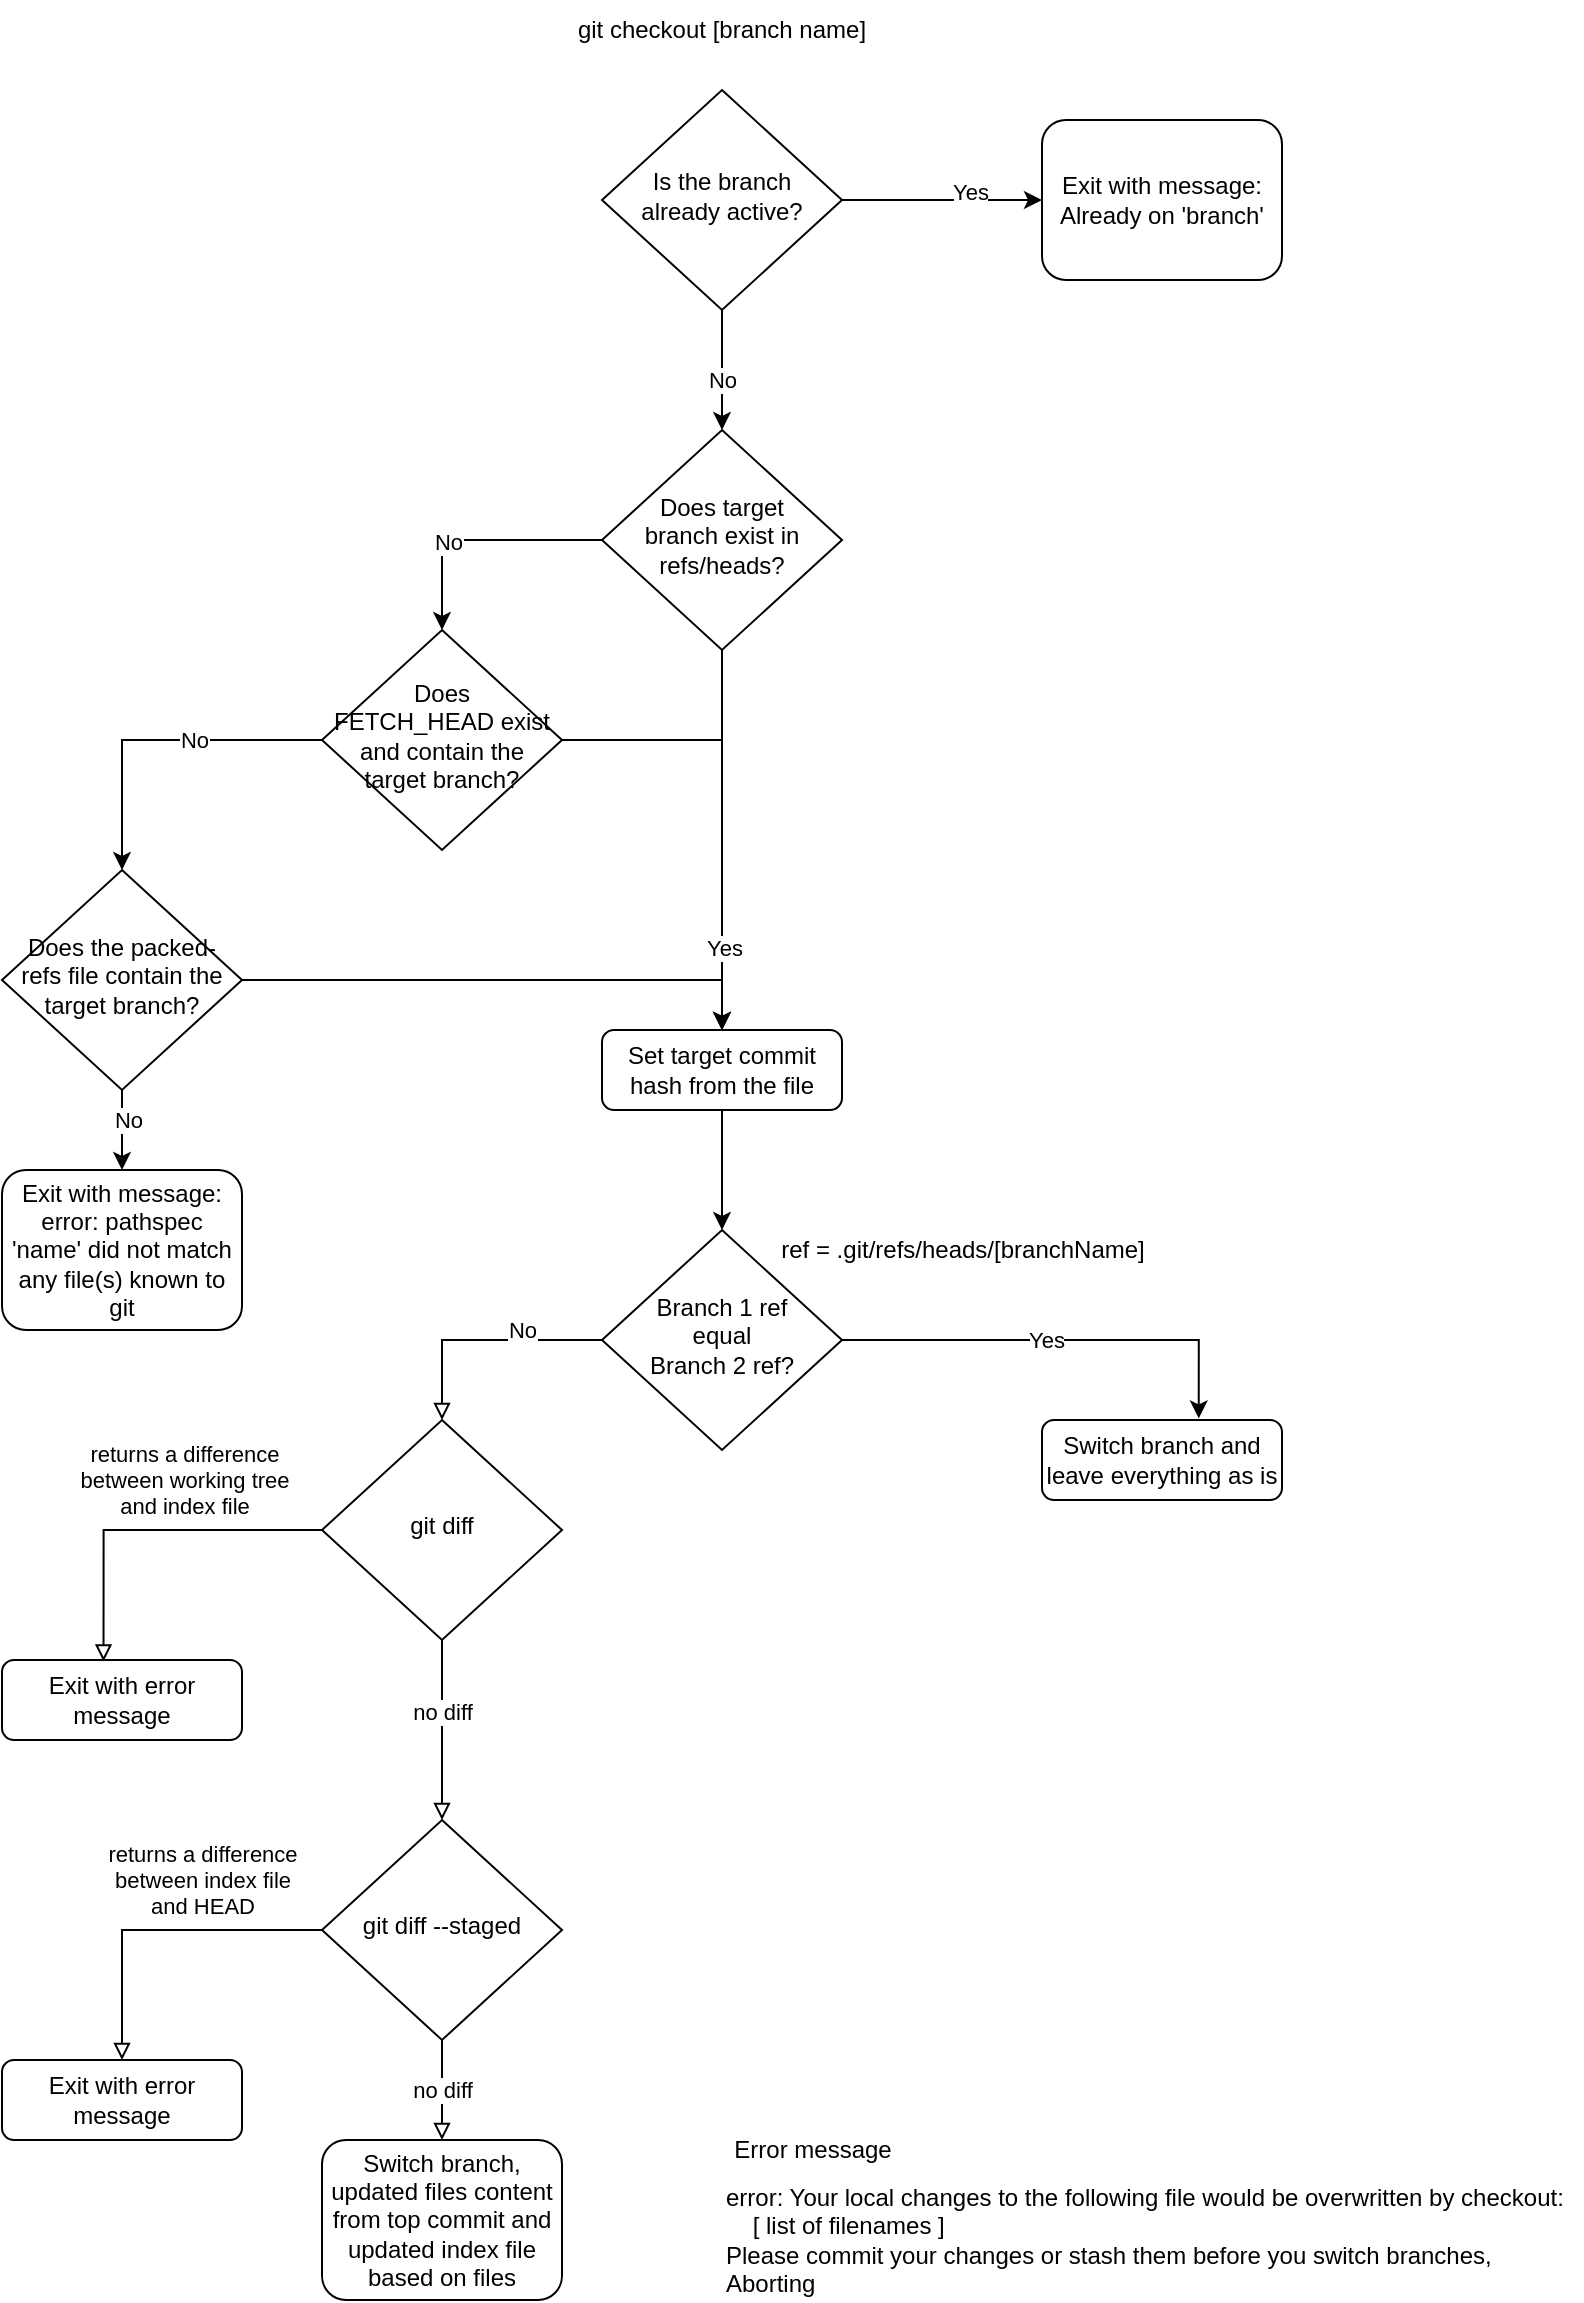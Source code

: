 <mxfile version="16.5.3" type="device"><diagram id="C5RBs43oDa-KdzZeNtuy" name="Page-1"><mxGraphModel dx="1588" dy="933" grid="1" gridSize="10" guides="1" tooltips="1" connect="1" arrows="1" fold="1" page="1" pageScale="1" pageWidth="827" pageHeight="1169" math="0" shadow="0"><root><mxCell id="WIyWlLk6GJQsqaUBKTNV-0"/><mxCell id="WIyWlLk6GJQsqaUBKTNV-1" parent="WIyWlLk6GJQsqaUBKTNV-0"/><mxCell id="1_uTCempi_DtMsY-uPGm-7" style="edgeStyle=orthogonalEdgeStyle;rounded=0;orthogonalLoop=1;jettySize=auto;html=1;entryX=0.5;entryY=0;entryDx=0;entryDy=0;endArrow=block;endFill=0;" parent="WIyWlLk6GJQsqaUBKTNV-1" source="WIyWlLk6GJQsqaUBKTNV-6" target="1_uTCempi_DtMsY-uPGm-4" edge="1"><mxGeometry relative="1" as="geometry"/></mxCell><mxCell id="ohd9r9Qyl2NfZqrwvSFu-6" value="No" style="edgeLabel;html=1;align=center;verticalAlign=middle;resizable=0;points=[];" parent="1_uTCempi_DtMsY-uPGm-7" vertex="1" connectable="0"><mxGeometry x="-0.05" y="-1" relative="1" as="geometry"><mxPoint x="17" y="-4" as="offset"/></mxGeometry></mxCell><mxCell id="ohd9r9Qyl2NfZqrwvSFu-8" style="edgeStyle=orthogonalEdgeStyle;rounded=0;orthogonalLoop=1;jettySize=auto;html=1;entryX=0.653;entryY=-0.02;entryDx=0;entryDy=0;entryPerimeter=0;" parent="WIyWlLk6GJQsqaUBKTNV-1" source="WIyWlLk6GJQsqaUBKTNV-6" target="WIyWlLk6GJQsqaUBKTNV-7" edge="1"><mxGeometry relative="1" as="geometry"/></mxCell><mxCell id="ohd9r9Qyl2NfZqrwvSFu-9" value="Yes" style="edgeLabel;html=1;align=center;verticalAlign=middle;resizable=0;points=[];" parent="ohd9r9Qyl2NfZqrwvSFu-8" vertex="1" connectable="0"><mxGeometry x="-0.066" relative="1" as="geometry"><mxPoint as="offset"/></mxGeometry></mxCell><mxCell id="WIyWlLk6GJQsqaUBKTNV-6" value="&lt;div&gt;Branch 1 ref &lt;br&gt;&lt;/div&gt;&lt;div&gt;equal&lt;/div&gt;&lt;div&gt;Branch 2 ref?&lt;br&gt;&lt;/div&gt;" style="rhombus;whiteSpace=wrap;html=1;shadow=0;fontFamily=Helvetica;fontSize=12;align=center;strokeWidth=1;spacing=6;spacingTop=-4;" parent="WIyWlLk6GJQsqaUBKTNV-1" vertex="1"><mxGeometry x="337" y="625" width="120" height="110" as="geometry"/></mxCell><mxCell id="WIyWlLk6GJQsqaUBKTNV-7" value="Switch branch and leave everything as is" style="rounded=1;whiteSpace=wrap;html=1;fontSize=12;glass=0;strokeWidth=1;shadow=0;" parent="WIyWlLk6GJQsqaUBKTNV-1" vertex="1"><mxGeometry x="557" y="720" width="120" height="40" as="geometry"/></mxCell><mxCell id="1_uTCempi_DtMsY-uPGm-0" value="git checkout [branch name]" style="text;html=1;strokeColor=none;fillColor=none;align=center;verticalAlign=middle;whiteSpace=wrap;rounded=0;" parent="WIyWlLk6GJQsqaUBKTNV-1" vertex="1"><mxGeometry x="307" y="10" width="180" height="30" as="geometry"/></mxCell><mxCell id="1_uTCempi_DtMsY-uPGm-3" value="Exit with error message" style="rounded=1;whiteSpace=wrap;html=1;fontSize=12;glass=0;strokeWidth=1;shadow=0;" parent="WIyWlLk6GJQsqaUBKTNV-1" vertex="1"><mxGeometry x="37" y="840" width="120" height="40" as="geometry"/></mxCell><mxCell id="1_uTCempi_DtMsY-uPGm-9" style="edgeStyle=orthogonalEdgeStyle;rounded=0;orthogonalLoop=1;jettySize=auto;html=1;entryX=0.423;entryY=0.018;entryDx=0;entryDy=0;entryPerimeter=0;endArrow=block;endFill=0;" parent="WIyWlLk6GJQsqaUBKTNV-1" source="1_uTCempi_DtMsY-uPGm-4" target="1_uTCempi_DtMsY-uPGm-3" edge="1"><mxGeometry relative="1" as="geometry"/></mxCell><mxCell id="1_uTCempi_DtMsY-uPGm-10" value="&lt;div&gt;returns a difference&lt;/div&gt;&lt;div&gt;between working tree&lt;/div&gt;&lt;div&gt;and index file&lt;/div&gt;" style="edgeLabel;html=1;align=center;verticalAlign=middle;resizable=0;points=[];" parent="1_uTCempi_DtMsY-uPGm-9" vertex="1" connectable="0"><mxGeometry x="-0.077" y="-2" relative="1" as="geometry"><mxPoint x="11" y="-23" as="offset"/></mxGeometry></mxCell><mxCell id="1_uTCempi_DtMsY-uPGm-14" style="edgeStyle=orthogonalEdgeStyle;rounded=0;orthogonalLoop=1;jettySize=auto;html=1;entryX=0.5;entryY=0;entryDx=0;entryDy=0;endArrow=block;endFill=0;" parent="WIyWlLk6GJQsqaUBKTNV-1" source="1_uTCempi_DtMsY-uPGm-4" target="1_uTCempi_DtMsY-uPGm-13" edge="1"><mxGeometry relative="1" as="geometry"/></mxCell><mxCell id="1_uTCempi_DtMsY-uPGm-20" value="no diff" style="edgeLabel;html=1;align=center;verticalAlign=middle;resizable=0;points=[];" parent="1_uTCempi_DtMsY-uPGm-14" vertex="1" connectable="0"><mxGeometry x="-0.216" relative="1" as="geometry"><mxPoint as="offset"/></mxGeometry></mxCell><mxCell id="1_uTCempi_DtMsY-uPGm-4" value="git diff" style="rhombus;whiteSpace=wrap;html=1;shadow=0;fontFamily=Helvetica;fontSize=12;align=center;strokeWidth=1;spacing=6;spacingTop=-4;" parent="WIyWlLk6GJQsqaUBKTNV-1" vertex="1"><mxGeometry x="197" y="720" width="120" height="110" as="geometry"/></mxCell><mxCell id="1_uTCempi_DtMsY-uPGm-11" value="Error message" style="text;html=1;align=center;verticalAlign=middle;resizable=0;points=[];autosize=1;strokeColor=none;fillColor=none;" parent="WIyWlLk6GJQsqaUBKTNV-1" vertex="1"><mxGeometry x="397" y="1075" width="90" height="20" as="geometry"/></mxCell><mxCell id="1_uTCempi_DtMsY-uPGm-12" value="&lt;div align=&quot;left&quot;&gt;error: Your local changes to the following file would be overwritten by checkout:&lt;br&gt;&amp;nbsp;&amp;nbsp;&amp;nbsp; [ list of filenames ]&lt;/div&gt;&lt;div align=&quot;left&quot;&gt;Please commit your changes or stash them before you switch branches,&lt;/div&gt;&lt;div align=&quot;left&quot;&gt;Aborting&lt;br&gt;&lt;/div&gt;" style="text;html=1;align=left;verticalAlign=middle;resizable=0;points=[];autosize=1;strokeColor=none;fillColor=none;" parent="WIyWlLk6GJQsqaUBKTNV-1" vertex="1"><mxGeometry x="397" y="1100" width="430" height="60" as="geometry"/></mxCell><mxCell id="1_uTCempi_DtMsY-uPGm-16" style="edgeStyle=orthogonalEdgeStyle;rounded=0;orthogonalLoop=1;jettySize=auto;html=1;entryX=0.5;entryY=0;entryDx=0;entryDy=0;endArrow=block;endFill=0;" parent="WIyWlLk6GJQsqaUBKTNV-1" source="1_uTCempi_DtMsY-uPGm-13" target="1_uTCempi_DtMsY-uPGm-15" edge="1"><mxGeometry relative="1" as="geometry"/></mxCell><mxCell id="1_uTCempi_DtMsY-uPGm-17" value="&lt;div&gt;returns a difference&lt;/div&gt;&lt;div&gt;between index file&lt;br&gt;and HEAD&lt;br&gt;&lt;/div&gt;" style="edgeLabel;html=1;align=center;verticalAlign=middle;resizable=0;points=[];" parent="1_uTCempi_DtMsY-uPGm-16" vertex="1" connectable="0"><mxGeometry x="-0.292" y="2" relative="1" as="geometry"><mxPoint x="-2" y="-27" as="offset"/></mxGeometry></mxCell><mxCell id="1_uTCempi_DtMsY-uPGm-19" value="no diff" style="edgeStyle=orthogonalEdgeStyle;rounded=0;orthogonalLoop=1;jettySize=auto;html=1;endArrow=block;endFill=0;" parent="WIyWlLk6GJQsqaUBKTNV-1" source="1_uTCempi_DtMsY-uPGm-13" target="1_uTCempi_DtMsY-uPGm-18" edge="1"><mxGeometry relative="1" as="geometry"/></mxCell><mxCell id="1_uTCempi_DtMsY-uPGm-13" value="git diff --staged" style="rhombus;whiteSpace=wrap;html=1;shadow=0;fontFamily=Helvetica;fontSize=12;align=center;strokeWidth=1;spacing=6;spacingTop=-4;" parent="WIyWlLk6GJQsqaUBKTNV-1" vertex="1"><mxGeometry x="197" y="920" width="120" height="110" as="geometry"/></mxCell><mxCell id="1_uTCempi_DtMsY-uPGm-15" value="Exit with error message" style="rounded=1;whiteSpace=wrap;html=1;fontSize=12;glass=0;strokeWidth=1;shadow=0;" parent="WIyWlLk6GJQsqaUBKTNV-1" vertex="1"><mxGeometry x="37" y="1040" width="120" height="40" as="geometry"/></mxCell><mxCell id="1_uTCempi_DtMsY-uPGm-18" value="Switch branch, updated files content from top commit and updated index file based on files" style="rounded=1;whiteSpace=wrap;html=1;fontSize=12;glass=0;strokeWidth=1;shadow=0;" parent="WIyWlLk6GJQsqaUBKTNV-1" vertex="1"><mxGeometry x="197" y="1080" width="120" height="80" as="geometry"/></mxCell><mxCell id="1_uTCempi_DtMsY-uPGm-21" value="ref = .git/refs/heads/[branchName]" style="text;html=1;align=center;verticalAlign=middle;resizable=0;points=[];autosize=1;strokeColor=none;fillColor=none;" parent="WIyWlLk6GJQsqaUBKTNV-1" vertex="1"><mxGeometry x="417" y="625" width="200" height="20" as="geometry"/></mxCell><mxCell id="Hsmz1H6srjd4HdzgkV4b-7" style="edgeStyle=orthogonalEdgeStyle;rounded=0;orthogonalLoop=1;jettySize=auto;html=1;entryX=0.5;entryY=0;entryDx=0;entryDy=0;" edge="1" parent="WIyWlLk6GJQsqaUBKTNV-1" source="wX0fhDf0pIyPdUg4TX5H-0" target="Hsmz1H6srjd4HdzgkV4b-3"><mxGeometry relative="1" as="geometry"/></mxCell><mxCell id="Hsmz1H6srjd4HdzgkV4b-8" value="No" style="edgeLabel;html=1;align=center;verticalAlign=middle;resizable=0;points=[];" vertex="1" connectable="0" parent="Hsmz1H6srjd4HdzgkV4b-7"><mxGeometry x="0.242" y="1" relative="1" as="geometry"><mxPoint as="offset"/></mxGeometry></mxCell><mxCell id="Hsmz1H6srjd4HdzgkV4b-13" style="edgeStyle=orthogonalEdgeStyle;rounded=0;orthogonalLoop=1;jettySize=auto;html=1;entryX=0.5;entryY=0;entryDx=0;entryDy=0;" edge="1" parent="WIyWlLk6GJQsqaUBKTNV-1" source="wX0fhDf0pIyPdUg4TX5H-0" target="Hsmz1H6srjd4HdzgkV4b-12"><mxGeometry relative="1" as="geometry"/></mxCell><mxCell id="wX0fhDf0pIyPdUg4TX5H-0" value="&lt;div&gt;Does target &lt;br&gt;&lt;/div&gt;&lt;div&gt;branch exist in &lt;br&gt;&lt;/div&gt;&lt;div&gt;refs/heads?&lt;br&gt;&lt;/div&gt;" style="rhombus;whiteSpace=wrap;html=1;shadow=0;fontFamily=Helvetica;fontSize=12;align=center;strokeWidth=1;spacing=6;spacingTop=-4;" parent="WIyWlLk6GJQsqaUBKTNV-1" vertex="1"><mxGeometry x="337" y="225" width="120" height="110" as="geometry"/></mxCell><mxCell id="wX0fhDf0pIyPdUg4TX5H-2" value="Exit with message: error: pathspec 'name' did not match any file(s) known to git" style="rounded=1;whiteSpace=wrap;html=1;fontSize=12;glass=0;strokeWidth=1;shadow=0;" parent="WIyWlLk6GJQsqaUBKTNV-1" vertex="1"><mxGeometry x="37" y="595" width="120" height="80" as="geometry"/></mxCell><mxCell id="ohd9r9Qyl2NfZqrwvSFu-4" style="edgeStyle=orthogonalEdgeStyle;rounded=0;orthogonalLoop=1;jettySize=auto;html=1;entryX=0;entryY=0.5;entryDx=0;entryDy=0;" parent="WIyWlLk6GJQsqaUBKTNV-1" source="ohd9r9Qyl2NfZqrwvSFu-0" target="ohd9r9Qyl2NfZqrwvSFu-3" edge="1"><mxGeometry relative="1" as="geometry"/></mxCell><mxCell id="ohd9r9Qyl2NfZqrwvSFu-5" value="Yes" style="edgeLabel;html=1;align=center;verticalAlign=middle;resizable=0;points=[];" parent="ohd9r9Qyl2NfZqrwvSFu-4" vertex="1" connectable="0"><mxGeometry x="0.28" y="4" relative="1" as="geometry"><mxPoint as="offset"/></mxGeometry></mxCell><mxCell id="Hsmz1H6srjd4HdzgkV4b-5" style="edgeStyle=orthogonalEdgeStyle;rounded=0;orthogonalLoop=1;jettySize=auto;html=1;" edge="1" parent="WIyWlLk6GJQsqaUBKTNV-1" source="ohd9r9Qyl2NfZqrwvSFu-0" target="wX0fhDf0pIyPdUg4TX5H-0"><mxGeometry relative="1" as="geometry"/></mxCell><mxCell id="Hsmz1H6srjd4HdzgkV4b-6" value="No" style="edgeLabel;html=1;align=center;verticalAlign=middle;resizable=0;points=[];" vertex="1" connectable="0" parent="Hsmz1H6srjd4HdzgkV4b-5"><mxGeometry x="-0.762" relative="1" as="geometry"><mxPoint y="28" as="offset"/></mxGeometry></mxCell><mxCell id="ohd9r9Qyl2NfZqrwvSFu-0" value="Is the branch already active?" style="rhombus;whiteSpace=wrap;html=1;shadow=0;fontFamily=Helvetica;fontSize=12;align=center;strokeWidth=1;spacing=6;spacingTop=-4;" parent="WIyWlLk6GJQsqaUBKTNV-1" vertex="1"><mxGeometry x="337" y="55" width="120" height="110" as="geometry"/></mxCell><mxCell id="ohd9r9Qyl2NfZqrwvSFu-3" value="Exit with message: Already on 'branch'" style="rounded=1;whiteSpace=wrap;html=1;fontSize=12;glass=0;strokeWidth=1;shadow=0;" parent="WIyWlLk6GJQsqaUBKTNV-1" vertex="1"><mxGeometry x="557" y="70" width="120" height="80" as="geometry"/></mxCell><mxCell id="Hsmz1H6srjd4HdzgkV4b-10" style="edgeStyle=orthogonalEdgeStyle;rounded=0;orthogonalLoop=1;jettySize=auto;html=1;entryX=0.5;entryY=0;entryDx=0;entryDy=0;" edge="1" parent="WIyWlLk6GJQsqaUBKTNV-1" source="Hsmz1H6srjd4HdzgkV4b-3" target="Hsmz1H6srjd4HdzgkV4b-9"><mxGeometry relative="1" as="geometry"/></mxCell><mxCell id="Hsmz1H6srjd4HdzgkV4b-11" value="&lt;div&gt;No&lt;/div&gt;" style="edgeLabel;html=1;align=center;verticalAlign=middle;resizable=0;points=[];" vertex="1" connectable="0" parent="Hsmz1H6srjd4HdzgkV4b-10"><mxGeometry x="-0.062" y="1" relative="1" as="geometry"><mxPoint x="13" y="-1" as="offset"/></mxGeometry></mxCell><mxCell id="Hsmz1H6srjd4HdzgkV4b-14" style="edgeStyle=orthogonalEdgeStyle;rounded=0;orthogonalLoop=1;jettySize=auto;html=1;" edge="1" parent="WIyWlLk6GJQsqaUBKTNV-1" source="Hsmz1H6srjd4HdzgkV4b-3" target="Hsmz1H6srjd4HdzgkV4b-12"><mxGeometry relative="1" as="geometry"/></mxCell><mxCell id="Hsmz1H6srjd4HdzgkV4b-16" value="Yes" style="edgeLabel;html=1;align=center;verticalAlign=middle;resizable=0;points=[];" vertex="1" connectable="0" parent="Hsmz1H6srjd4HdzgkV4b-14"><mxGeometry x="0.636" y="1" relative="1" as="geometry"><mxPoint as="offset"/></mxGeometry></mxCell><mxCell id="Hsmz1H6srjd4HdzgkV4b-3" value="Does FETCH_HEAD exist and contain the target branch?" style="rhombus;whiteSpace=wrap;html=1;shadow=0;fontFamily=Helvetica;fontSize=12;align=center;strokeWidth=1;spacing=6;spacingTop=-4;" vertex="1" parent="WIyWlLk6GJQsqaUBKTNV-1"><mxGeometry x="197" y="325" width="120" height="110" as="geometry"/></mxCell><mxCell id="Hsmz1H6srjd4HdzgkV4b-15" style="edgeStyle=orthogonalEdgeStyle;rounded=0;orthogonalLoop=1;jettySize=auto;html=1;entryX=0.5;entryY=0;entryDx=0;entryDy=0;" edge="1" parent="WIyWlLk6GJQsqaUBKTNV-1" source="Hsmz1H6srjd4HdzgkV4b-9" target="Hsmz1H6srjd4HdzgkV4b-12"><mxGeometry relative="1" as="geometry"/></mxCell><mxCell id="Hsmz1H6srjd4HdzgkV4b-18" style="edgeStyle=orthogonalEdgeStyle;rounded=0;orthogonalLoop=1;jettySize=auto;html=1;entryX=0.5;entryY=0;entryDx=0;entryDy=0;" edge="1" parent="WIyWlLk6GJQsqaUBKTNV-1" source="Hsmz1H6srjd4HdzgkV4b-9" target="wX0fhDf0pIyPdUg4TX5H-2"><mxGeometry relative="1" as="geometry"/></mxCell><mxCell id="Hsmz1H6srjd4HdzgkV4b-19" value="No" style="edgeLabel;html=1;align=center;verticalAlign=middle;resizable=0;points=[];" vertex="1" connectable="0" parent="Hsmz1H6srjd4HdzgkV4b-18"><mxGeometry x="-0.275" y="3" relative="1" as="geometry"><mxPoint as="offset"/></mxGeometry></mxCell><mxCell id="Hsmz1H6srjd4HdzgkV4b-9" value="Does the packed-refs file contain the target branch?" style="rhombus;whiteSpace=wrap;html=1;shadow=0;fontFamily=Helvetica;fontSize=12;align=center;strokeWidth=1;spacing=6;spacingTop=-4;" vertex="1" parent="WIyWlLk6GJQsqaUBKTNV-1"><mxGeometry x="37" y="445" width="120" height="110" as="geometry"/></mxCell><mxCell id="Hsmz1H6srjd4HdzgkV4b-20" style="edgeStyle=orthogonalEdgeStyle;rounded=0;orthogonalLoop=1;jettySize=auto;html=1;entryX=0.5;entryY=0;entryDx=0;entryDy=0;" edge="1" parent="WIyWlLk6GJQsqaUBKTNV-1" source="Hsmz1H6srjd4HdzgkV4b-12" target="WIyWlLk6GJQsqaUBKTNV-6"><mxGeometry relative="1" as="geometry"/></mxCell><mxCell id="Hsmz1H6srjd4HdzgkV4b-12" value="Set target commit hash from the file" style="rounded=1;whiteSpace=wrap;html=1;fontSize=12;glass=0;strokeWidth=1;shadow=0;" vertex="1" parent="WIyWlLk6GJQsqaUBKTNV-1"><mxGeometry x="337" y="525" width="120" height="40" as="geometry"/></mxCell></root></mxGraphModel></diagram></mxfile>
